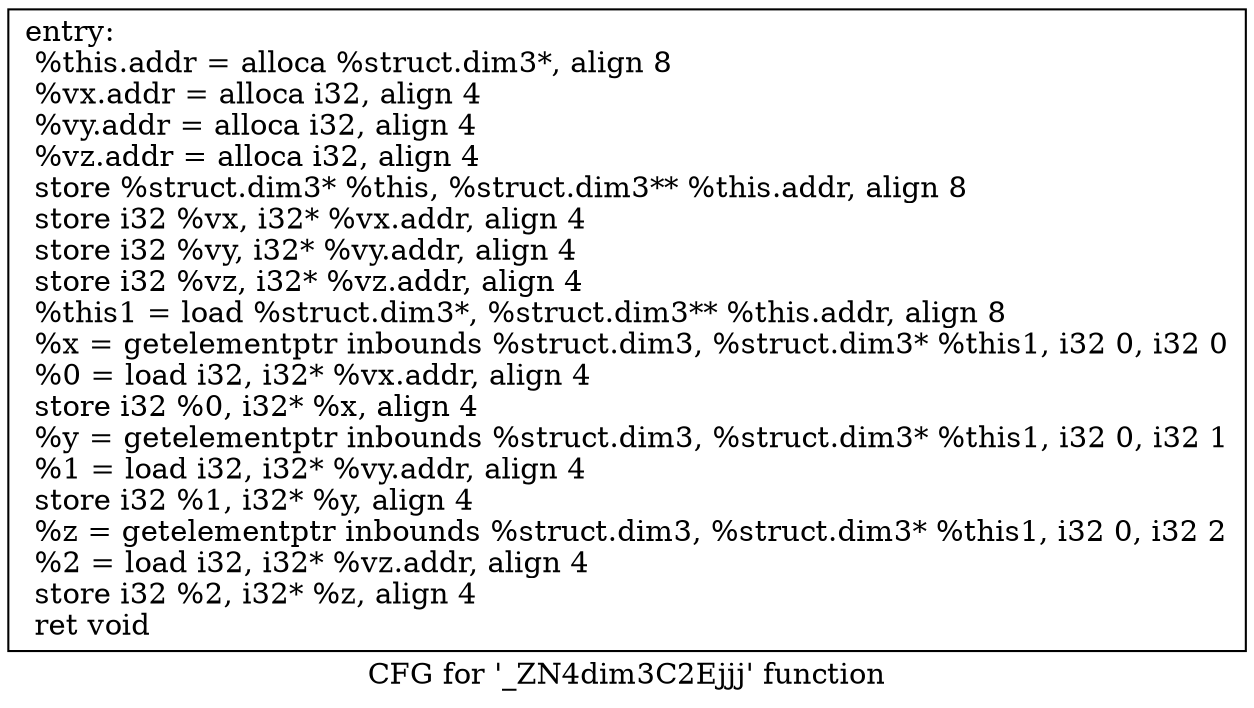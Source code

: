 digraph "CFG for '_ZN4dim3C2Ejjj' function" {
	label="CFG for '_ZN4dim3C2Ejjj' function";

	Node0x55f84619c820 [shape=record,label="{entry:\l  %this.addr = alloca %struct.dim3*, align 8\l  %vx.addr = alloca i32, align 4\l  %vy.addr = alloca i32, align 4\l  %vz.addr = alloca i32, align 4\l  store %struct.dim3* %this, %struct.dim3** %this.addr, align 8\l  store i32 %vx, i32* %vx.addr, align 4\l  store i32 %vy, i32* %vy.addr, align 4\l  store i32 %vz, i32* %vz.addr, align 4\l  %this1 = load %struct.dim3*, %struct.dim3** %this.addr, align 8\l  %x = getelementptr inbounds %struct.dim3, %struct.dim3* %this1, i32 0, i32 0\l  %0 = load i32, i32* %vx.addr, align 4\l  store i32 %0, i32* %x, align 4\l  %y = getelementptr inbounds %struct.dim3, %struct.dim3* %this1, i32 0, i32 1\l  %1 = load i32, i32* %vy.addr, align 4\l  store i32 %1, i32* %y, align 4\l  %z = getelementptr inbounds %struct.dim3, %struct.dim3* %this1, i32 0, i32 2\l  %2 = load i32, i32* %vz.addr, align 4\l  store i32 %2, i32* %z, align 4\l  ret void\l}"];
}
